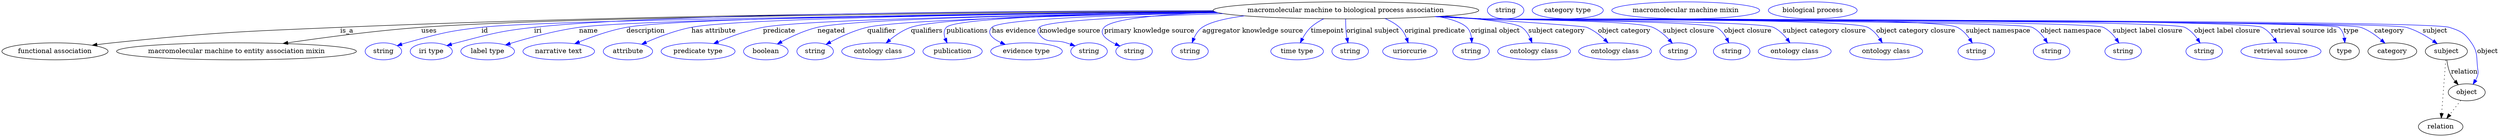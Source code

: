 digraph {
	graph [bb="0,0,5263.8,283"];
	node [label="\N"];
	"macromolecular machine to biological process association"	[height=0.5,
		label="macromolecular machine to biological process association",
		pos="2832.8,265",
		width=7.7813];
	"functional association"	[height=0.5,
		pos="111.79,178",
		width=3.1053];
	"macromolecular machine to biological process association" -> "functional association"	[label=is_a,
		lp="726.79,221.5",
		pos="e,190.45,190.88 2552.7,264.02 2146.9,262.99 1371.8,257.07 712.79,229 499.15,219.9 445.47,218.22 232.79,196 222.29,194.9 211.3,193.59 \
200.41,192.19"];
	"macromolecular machine to entity association mixin"	[height=0.5,
		pos="494.79,178",
		width=7.023];
	"macromolecular machine to biological process association" -> "macromolecular machine to entity association mixin"	[label=uses,
		lp="900.29,221.5",
		pos="e,592.81,194.63 2554.5,262.77 2095.7,260.11 1199.7,252.07 883.79,229 788.58,222.05 680.98,207.71 603.11,196.17"];
	id	[color=blue,
		height=0.5,
		label=string,
		pos="803.79,178",
		width=1.0652];
	"macromolecular machine to biological process association" -> id	[color=blue,
		label=id,
		lp="1017.8,221.5",
		pos="e,832.78,189.98 2552.3,264.96 2117.5,265.38 1300.5,261.56 1010.8,229 939.07,220.94 921.3,215.43 851.79,196 848.68,195.13 845.49,\
194.17 842.29,193.15",
		style=solid];
	iri	[color=blue,
		height=0.5,
		label="iri type",
		pos="904.79,178",
		width=1.2277];
	"macromolecular machine to biological process association" -> iri	[color=blue,
		label=iri,
		lp="1129.8,221.5",
		pos="e,937.7,190.19 2552.6,264.32 2140.4,263.76 1390.3,258.52 1121.8,229 1047.9,220.87 1029.7,214.72 957.79,196 954.41,195.12 950.94,\
194.15 947.45,193.14",
		style=solid];
	name	[color=blue,
		height=0.5,
		label="label type",
		pos="1023.8,178",
		width=1.5707];
	"macromolecular machine to biological process association" -> name	[color=blue,
		label=name,
		lp="1235.8,221.5",
		pos="e,1061.5,191.62 2557.5,261.54 2130.5,257.19 1344.3,246.88 1215.8,229 1165.7,222.03 1109.9,206.6 1071.4,194.71",
		style=solid];
	description	[color=blue,
		height=0.5,
		label="narrative text",
		pos="1173.8,178",
		width=2.0943];
	"macromolecular machine to biological process association" -> description	[color=blue,
		label=description,
		lp="1355.3,221.5",
		pos="e,1207.1,194.23 2555.6,262.36 2150.7,259.24 1432.8,250.71 1314.8,229 1280.7,222.74 1243.9,209.44 1216.5,198.14",
		style=solid];
	"has attribute"	[color=blue,
		height=0.5,
		label=attribute,
		pos="1318.8,178",
		width=1.4443];
	"macromolecular machine to biological process association" -> "has attribute"	[color=blue,
		label="has attribute",
		lp="1498.8,221.5",
		pos="e,1347.5,193.03 2556.7,261.93 2184.6,258.38 1556.7,249.44 1451.8,229 1418.6,222.53 1382.8,208.64 1356.7,197.14",
		style=solid];
	predicate	[color=blue,
		height=0.5,
		label="predicate type",
		pos="1466.8,178",
		width=2.1665];
	"macromolecular machine to biological process association" -> predicate	[color=blue,
		label=predicate,
		lp="1636.8,221.5",
		pos="e,1499.5,194.43 2559.9,260.9 2226,256.37 1693.7,246.53 1602.8,229 1570.2,222.73 1535.1,209.66 1508.8,198.45",
		style=solid];
	negated	[color=blue,
		height=0.5,
		label=boolean,
		pos="1609.8,178",
		width=1.2999];
	"macromolecular machine to biological process association" -> negated	[color=blue,
		label=negated,
		lp="1746.8,221.5",
		pos="e,1634.1,193.71 2559.2,261.12 2255.5,257.02 1797.2,247.8 1717.8,229 1691.5,222.77 1663.8,209.83 1643.1,198.67",
		style=solid];
	qualifier	[color=blue,
		height=0.5,
		label=string,
		pos="1712.8,178",
		width=1.0652];
	"macromolecular machine to biological process association" -> qualifier	[color=blue,
		label=qualifier,
		lp="1852.8,221.5",
		pos="e,1735.9,192.74 2563.3,260.08 2288.5,255.21 1892.9,245.46 1822.8,229 1795.2,222.53 1766.1,208.97 1744.8,197.61",
		style=solid];
	qualifiers	[color=blue,
		height=0.5,
		label="ontology class",
		pos="1845.8,178",
		width=2.1304];
	"macromolecular machine to biological process association" -> qualifiers	[color=blue,
		label=qualifiers,
		lp="1948.3,221.5",
		pos="e,1862.6,195.59 2557.5,261.57 2309.3,258.06 1974.3,249.54 1914.8,229 1898.4,223.33 1882.5,212.36 1870.2,202.14",
		style=solid];
	publications	[color=blue,
		height=0.5,
		label=publication,
		pos="2002.8,178",
		width=1.7332];
	"macromolecular machine to biological process association" -> publications	[color=blue,
		label=publications,
		lp="2033.8,221.5",
		pos="e,1991.3,195.86 2557.6,261.6 2319.3,258.13 2009.6,249.65 1989.8,229 1983.7,222.6 1984.2,213.7 1987.2,205.17",
		style=solid];
	"has evidence"	[color=blue,
		height=0.5,
		label="evidence type",
		pos="2158.8,178",
		width=2.0943];
	"macromolecular machine to biological process association" -> "has evidence"	[color=blue,
		label="has evidence",
		lp="2132.3,221.5",
		pos="e,2113.9,192.61 2563.5,260.03 2356.4,255.61 2102.6,246.62 2085.8,229 2073.8,216.44 2086.6,205.23 2104.7,196.62",
		style=solid];
	"knowledge source"	[color=blue,
		height=0.5,
		label=string,
		pos="2290.8,178",
		width=1.0652];
	"macromolecular machine to biological process association" -> "knowledge source"	[color=blue,
		label="knowledge source",
		lp="2250.3,221.5",
		pos="e,2261.4,189.59 2574,258.09 2399.9,252.81 2199.6,243.6 2185.8,229 2181.2,224.16 2181.8,219.38 2185.8,214 2201.5,192.57 2217.6,204.44 \
2242.8,196 2245.7,195.02 2248.7,193.99 2251.8,192.95",
		style=solid];
	"primary knowledge source"	[color=blue,
		height=0.5,
		label=string,
		pos="2385.8,178",
		width=1.0652];
	"macromolecular machine to biological process association" -> "primary knowledge source"	[color=blue,
		label="primary knowledge source",
		lp="2417.8,221.5",
		pos="e,2355.9,189.37 2559.6,260.99 2447.9,256.86 2340.4,247.91 2322.8,229 2310.3,215.61 2327.2,202.81 2346.6,193.51",
		style=solid];
	"aggregator knowledge source"	[color=blue,
		height=0.5,
		label=string,
		pos="2503.8,178",
		width=1.0652];
	"macromolecular machine to biological process association" -> "aggregator knowledge source"	[color=blue,
		label="aggregator knowledge source",
		lp="2636.3,221.5",
		pos="e,2508.2,196.19 2618.6,253.35 2579.8,248.14 2546.4,240.41 2529.8,229 2521.6,223.38 2515.8,214.37 2511.9,205.54",
		style=solid];
	timepoint	[color=blue,
		height=0.5,
		label="time type",
		pos="2729.8,178",
		width=1.5346];
	"macromolecular machine to biological process association" -> timepoint	[color=blue,
		label=timepoint,
		lp="2793.8,221.5",
		pos="e,2736.5,196.04 2785.9,247.07 2776.2,242.21 2766.6,236.21 2758.8,229 2751.6,222.39 2745.7,213.57 2741.1,205.19",
		style=solid];
	"original subject"	[color=blue,
		height=0.5,
		label=string,
		pos="2841.8,178",
		width=1.0652];
	"macromolecular machine to biological process association" -> "original subject"	[color=blue,
		label="original subject",
		lp="2889.8,221.5",
		pos="e,2837.2,195.97 2832.3,246.81 2832.2,237.14 2832.5,224.86 2833.8,214 2834.1,211.31 2834.6,208.52 2835.1,205.75",
		style=solid];
	"original predicate"	[color=blue,
		height=0.5,
		label=uriorcurie,
		pos="2967.8,178",
		width=1.5887];
	"macromolecular machine to biological process association" -> "original predicate"	[color=blue,
		label="original predicate",
		lp="3020.3,221.5",
		pos="e,2964.2,196 2915.4,247.68 2926.4,242.96 2937,236.86 2945.8,229 2952.7,222.83 2957.6,214.08 2960.9,205.62",
		style=solid];
	"original object"	[color=blue,
		height=0.5,
		label=string,
		pos="3096.8,178",
		width=1.0652];
	"macromolecular machine to biological process association" -> "original object"	[color=blue,
		label="original object",
		lp="3148.3,221.5",
		pos="e,3098.4,196.19 3026.6,251.94 3054.2,246.75 3076.9,239.4 3087.8,229 3093.9,223.16 3096.7,214.71 3097.8,206.41",
		style=solid];
	"subject category"	[color=blue,
		height=0.5,
		label="ontology class",
		pos="3229.8,178",
		width=2.1304];
	"macromolecular machine to biological process association" -> "subject category"	[color=blue,
		label="subject category",
		lp="3277.3,221.5",
		pos="e,3225.4,196.27 3039.1,252.8 3116.2,247.05 3188.8,239.1 3203.8,229 3212,223.46 3217.8,214.47 3221.8,205.63",
		style=solid];
	"object category"	[color=blue,
		height=0.5,
		label="ontology class",
		pos="3400.8,178",
		width=2.1304];
	"macromolecular machine to biological process association" -> "object category"	[color=blue,
		label="object category",
		lp="3420.3,221.5",
		pos="e,3385.8,196.14 3026.9,251.99 3167.2,243.1 3333.3,232.02 3340.8,229 3354.8,223.36 3368,213.14 3378.4,203.41",
		style=solid];
	"subject closure"	[color=blue,
		height=0.5,
		label=string,
		pos="3533.8,178",
		width=1.0652];
	"macromolecular machine to biological process association" -> "subject closure"	[color=blue,
		label="subject closure",
		lp="3556.3,221.5",
		pos="e,3521.6,195.24 3029.8,252.18 3060.6,250.4 3092.1,248.62 3121.8,247 3161.6,244.83 3443.1,244.46 3479.8,229 3493.2,223.37 3505.3,\
212.88 3514.7,202.97",
		style=solid];
	"object closure"	[color=blue,
		height=0.5,
		label=string,
		pos="3646.8,178",
		width=1.0652];
	"macromolecular machine to biological process association" -> "object closure"	[color=blue,
		label="object closure",
		lp="3680.8,221.5",
		pos="e,3640.8,196.09 3026.7,252 3058.5,250.2 3091,248.47 3121.8,247 3149.2,245.7 3591,242.59 3614.8,229 3624.2,223.63 3631.3,214.26 3636.3,\
205.06",
		style=solid];
	"subject category closure"	[color=blue,
		height=0.5,
		label="ontology class",
		pos="3779.8,178",
		width=2.1304];
	"macromolecular machine to biological process association" -> "subject category closure"	[color=blue,
		label="subject category closure",
		lp="3842.3,221.5",
		pos="e,3769.6,196.26 3025.1,251.89 3057.4,250.09 3090.5,248.38 3121.8,247 3155.8,245.5 3703.9,243.32 3734.8,229 3746.3,223.69 3756.1,\
213.92 3763.6,204.42",
		style=solid];
	"object category closure"	[color=blue,
		height=0.5,
		label="ontology class",
		pos="3972.8,178",
		width=2.1304];
	"macromolecular machine to biological process association" -> "object category closure"	[color=blue,
		label="object category closure",
		lp="4035.3,221.5",
		pos="e,3964.5,196.24 3023.6,251.79 3056.3,249.97 3090,248.29 3121.8,247 3166.9,245.17 3893.5,249.24 3933.8,229 3944.2,223.76 3952.7,214.28 \
3959.1,204.96",
		style=solid];
	"subject namespace"	[color=blue,
		height=0.5,
		label=string,
		pos="4162.8,178",
		width=1.0652];
	"macromolecular machine to biological process association" -> "subject namespace"	[color=blue,
		label="subject namespace",
		lp="4208.8,221.5",
		pos="e,4154.5,195.77 3022.4,251.74 3055.5,249.91 3089.6,248.23 3121.8,247 3177.4,244.87 4072.9,253.54 4122.8,229 4133.6,223.67 4142.5,\
213.85 4149.1,204.31",
		style=solid];
	"object namespace"	[color=blue,
		height=0.5,
		label=string,
		pos="4321.8,178",
		width=1.0652];
	"macromolecular machine to biological process association" -> "object namespace"	[color=blue,
		label="object namespace",
		lp="4362.8,221.5",
		pos="e,4313.2,195.79 3022,251.69 3055.2,249.87 3089.5,248.2 3121.8,247 3154,245.8 4251.8,243 4280.8,229 4291.8,223.69 4300.8,213.88 4307.6,\
204.34",
		style=solid];
	"subject label closure"	[color=blue,
		height=0.5,
		label=string,
		pos="4472.8,178",
		width=1.0652];
	"macromolecular machine to biological process association" -> "subject label closure"	[color=blue,
		label="subject label closure",
		lp="4524.8,221.5",
		pos="e,4463.9,195.81 3021.6,251.67 3055,249.84 3089.4,248.17 3121.8,247 3158.1,245.68 4397.9,244.59 4430.8,229 4441.9,223.72 4451.2,213.9 \
4458.1,204.36",
		style=solid];
	"object label closure"	[color=blue,
		height=0.5,
		label=string,
		pos="4643.8,178",
		width=1.0652];
	"macromolecular machine to biological process association" -> "object label closure"	[color=blue,
		label="object label closure",
		lp="4692.3,221.5",
		pos="e,4635.2,195.81 3021.2,251.64 3054.7,249.81 3089.3,248.15 3121.8,247 3162.9,245.54 4565.7,246.82 4602.8,229 4613.8,223.71 4622.8,\
213.9 4629.6,204.36",
		style=solid];
	"retrieval source ids"	[color=blue,
		height=0.5,
		label="retrieval source",
		pos="4805.8,178",
		width=2.347];
	"macromolecular machine to biological process association" -> "retrieval source ids"	[color=blue,
		label="retrieval source ids",
		lp="4854.3,221.5",
		pos="e,4797.2,196.29 3020.8,251.63 3054.4,249.79 3089.1,248.14 3121.8,247 3167.4,245.41 4724.7,249.01 4765.8,229 4776.5,223.78 4785.3,\
214.17 4791.8,204.75",
		style=solid];
	type	[height=0.5,
		pos="4939.8,178",
		width=0.86659];
	"macromolecular machine to biological process association" -> type	[color=blue,
		label=type,
		lp="4953.8,221.5",
		pos="e,4940.6,196.18 3020.4,251.63 3054.2,249.78 3089,248.13 3121.8,247 3146.9,246.14 4908.2,244.63 4927.8,229 4934.6,223.54 4938,214.93 \
4939.5,206.37",
		style=solid];
	category	[height=0.5,
		pos="5040.8,178",
		width=1.4263];
	"macromolecular machine to biological process association" -> category	[color=blue,
		label=category,
		lp="5034.3,221.5",
		pos="e,5025.2,195.25 3020.4,251.62 3054.2,249.78 3089,248.12 3121.8,247 3173.2,245.24 4925,245.45 4973.8,229 4990,223.53 5005.5,212.51 \
5017.5,202.2",
		style=solid];
	subject	[height=0.5,
		pos="5154.8,178",
		width=1.2277];
	"macromolecular machine to biological process association" -> subject	[color=blue,
		label=subject,
		lp="5130.8,221.5",
		pos="e,5135.5,194.33 3020.4,251.61 3054.2,249.77 3089,248.11 3121.8,247 3175.9,245.16 5017.6,243.46 5069.8,229 5090.5,223.25 5111.4,211.09 \
5127.3,200.2",
		style=solid];
	object	[height=0.5,
		pos="5197.8,91",
		width=1.0832];
	"macromolecular machine to biological process association" -> object	[color=blue,
		label=object,
		lp="5241.8,178",
		pos="e,5211.2,108.09 3020.4,251.6 3054.2,249.76 3089,248.11 3121.8,247 3178.4,245.09 5106.9,246.31 5160.8,229 5185.1,221.2 5193.4,217.1 \
5207.8,196 5221.7,175.59 5217.9,166.51 5220.8,142 5221.6,135.38 5222.7,133.39 5220.8,127 5219.8,123.55 5218.3,120.13 5216.5,116.85",
		style=solid];
	association_type	[color=blue,
		height=0.5,
		label=string,
		pos="3168.8,265",
		width=1.0652];
	association_category	[color=blue,
		height=0.5,
		label="category type",
		pos="3299.8,265",
		width=2.0762];
	subject -> object	[label=relation,
		lp="5192.8,134.5",
		pos="e,5179.9,107.23 5155.9,159.55 5157.1,149.57 5159.6,137.07 5164.8,127 5167,122.68 5169.9,118.52 5173.1,114.66"];
	relation	[height=0.5,
		pos="5142.8,18",
		width=1.2999];
	subject -> relation	[pos="e,5144.1,36.188 5153.5,159.79 5151.4,132.48 5147.3,78.994 5144.9,46.38",
		style=dotted];
	"functional association_subject"	[color=blue,
		height=0.5,
		label="macromolecular machine mixin",
		pos="3548.8,265",
		width=4.3329];
	object -> relation	[pos="e,5155.6,35.54 5185.3,73.889 5178.4,64.939 5169.6,53.617 5161.8,43.584",
		style=dotted];
	"macromolecular machine to biological process association_object"	[color=blue,
		height=0.5,
		label="biological process",
		pos="3816.8,265",
		width=2.5998];
}
